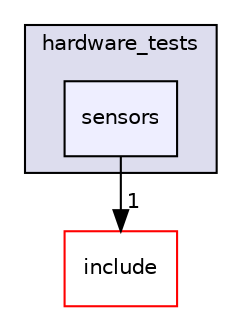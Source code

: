 digraph "tests/hardware_tests/sensors" {
  compound=true
  node [ fontsize="10", fontname="Helvetica"];
  edge [ labelfontsize="10", labelfontname="Helvetica"];
  subgraph clusterdir_00623b0af23f83b5340724c4324123c9 {
    graph [ bgcolor="#ddddee", pencolor="black", label="hardware_tests" fontname="Helvetica", fontsize="10", URL="dir_00623b0af23f83b5340724c4324123c9.html"]
  dir_31162bcdb1c7505d98071a693a1b2499 [shape=box, label="sensors", style="filled", fillcolor="#eeeeff", pencolor="black", URL="dir_31162bcdb1c7505d98071a693a1b2499.html"];
  }
  dir_d44c64559bbebec7f509842c48db8b23 [shape=box label="include" fillcolor="white" style="filled" color="red" URL="dir_d44c64559bbebec7f509842c48db8b23.html"];
  dir_31162bcdb1c7505d98071a693a1b2499->dir_d44c64559bbebec7f509842c48db8b23 [headlabel="1", labeldistance=1.5 headhref="dir_000016_000000.html"];
}
